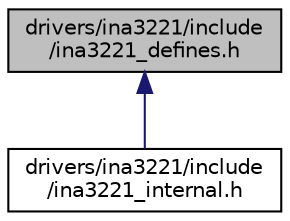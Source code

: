 digraph "drivers/ina3221/include/ina3221_defines.h"
{
 // LATEX_PDF_SIZE
  edge [fontname="Helvetica",fontsize="10",labelfontname="Helvetica",labelfontsize="10"];
  node [fontname="Helvetica",fontsize="10",shape=record];
  Node1 [label="drivers/ina3221/include\l/ina3221_defines.h",height=0.2,width=0.4,color="black", fillcolor="grey75", style="filled", fontcolor="black",tooltip="Internal definitions for Texas Instruments INA3221 three-channel, high-side current and bus voltage m..."];
  Node1 -> Node2 [dir="back",color="midnightblue",fontsize="10",style="solid",fontname="Helvetica"];
  Node2 [label="drivers/ina3221/include\l/ina3221_internal.h",height=0.2,width=0.4,color="black", fillcolor="white", style="filled",URL="$ina3221__internal_8h.html",tooltip="Functions to convert register values of INA3221 to actual voltage values and vice versa."];
}
